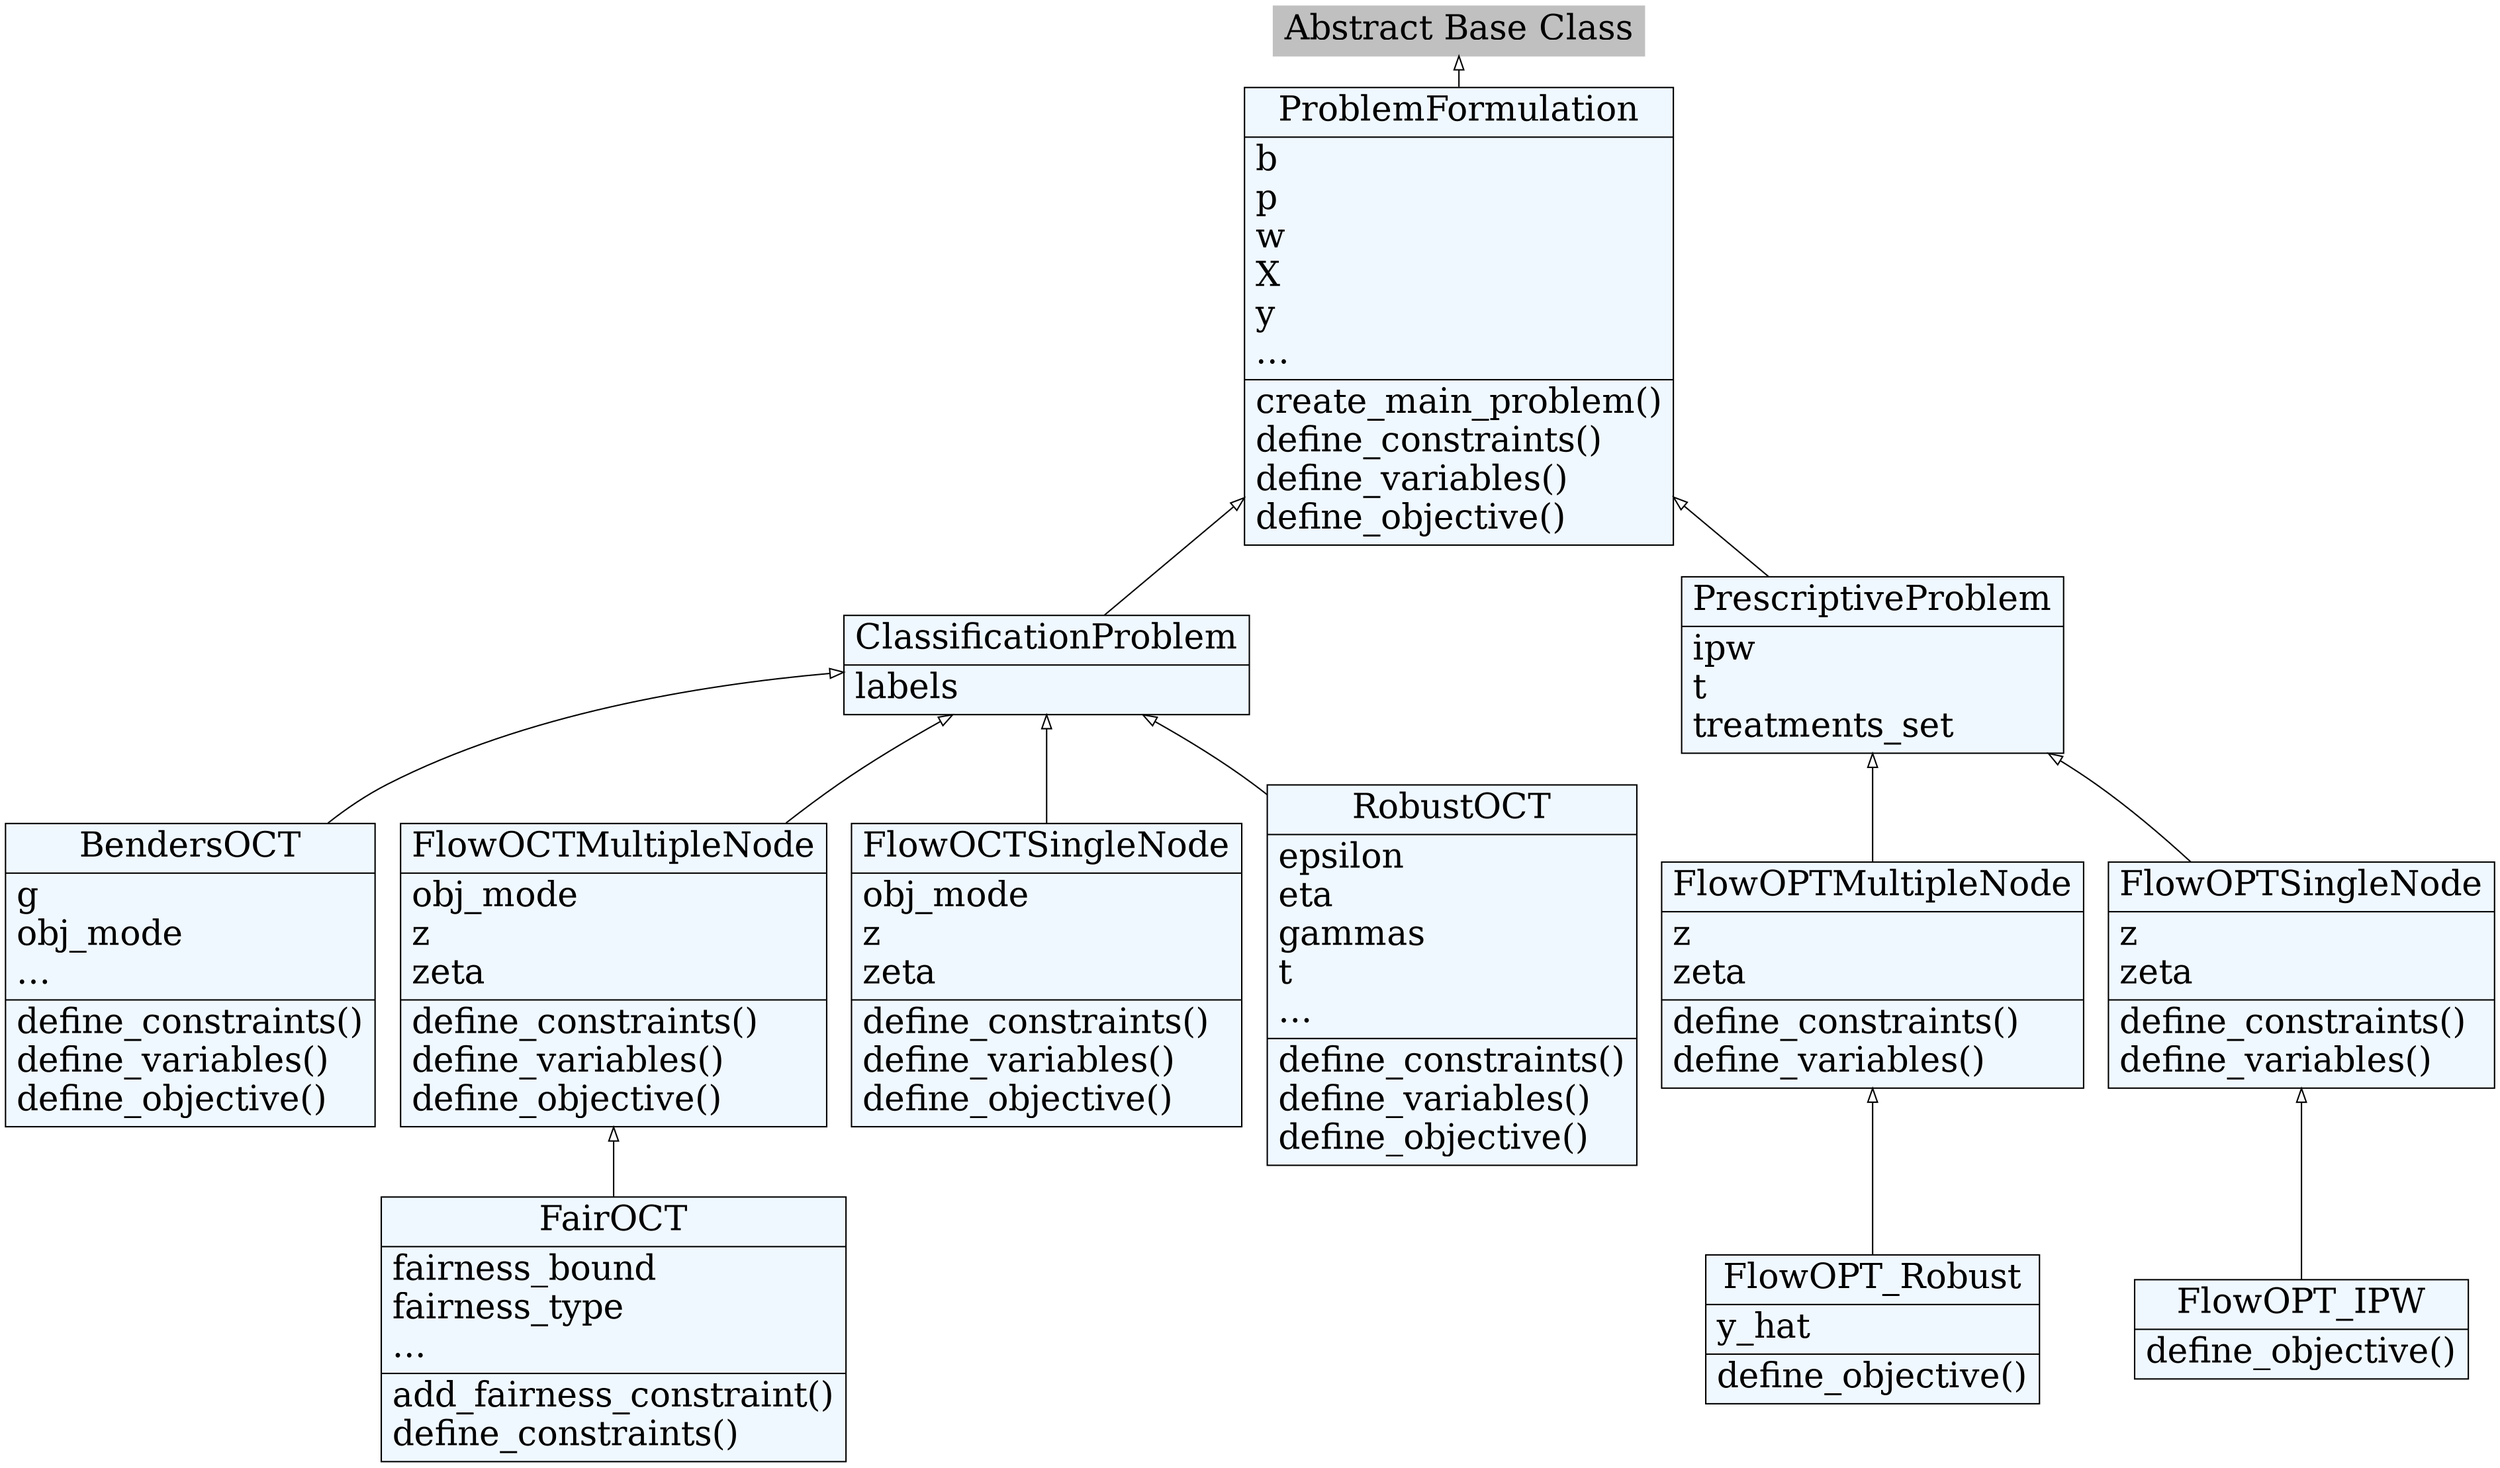 digraph "classes" {
    rankdir=BT
    charset="utf-8"
    ranksep=0.3;
    "abc.ABC" [color="grey", fontcolor="black", label="{Abstract Base Class}", shape="record", style="filled", fontsize="25"];
    
    "odtlearn.utils.problem_formulation.ProblemFormulation" [fillcolor="aliceblue", fontcolor="black", 
    label="{ProblemFormulation|b\lp\lw\lX\ly\l...\l|create_main_problem()\ldefine_constraints()\ldefine_variables()\ldefine_objective()\l}", shape="record", style="filled", fontsize="25"];
    
    
    "odtlearn.utils.classification_formulation.ClassificationProblem" [fillcolor="aliceblue", fontcolor="black",
    label="{ClassificationProblem|labels\l}", shape="record", style="filled", fontsize="25"];
    
    "odtlearn.utils.prescriptive_formulation.PrescriptiveProblem" [fillcolor="aliceblue", fontcolor="black", 
    label="{PrescriptiveProblem|ipw\lt\ltreatments_set\l}", shape="record", style="filled", fontsize="25"];
    
    "odtlearn.utils.classification_formulation.BendersOCT" [fillcolor="aliceblue", fontcolor="black",
    label="{BendersOCT|g\lobj_mode\l...\l|define_constraints()\ldefine_variables()\ldefine_objective()\l}", shape="record", style="filled, solid", fontsize="25"];
    
    "odtlearn.utils.classification_formulation.FlowOCTMultipleNode" [fillcolor="aliceblue", fontcolor="black",
    label="{FlowOCTMultipleNode|obj_mode\lz\lzeta\l|define_constraints()\ldefine_variables()\ldefine_objective()\l}", shape="record", style="filled", fontsize="25"];
    
    "odtlearn.utils.classification_formulation.FlowOCTSingleNode" [fillcolor="aliceblue", fontcolor="black", 
    label="{FlowOCTSingleNode|obj_mode\lz\lzeta\l|define_constraints()\ldefine_variables()\ldefine_objective()\l}", shape="record", style="filled", fontsize="25"];
    
    "odtlearn.utils.classification_formulation.RobustOCT" [fillcolor="aliceblue", fontcolor="black", 
    label="{RobustOCT|epsilon\leta\lgammas\lt\l...\l|define_constraints()\ldefine_variables()\ldefine_objective()\l}", shape="record", style="filled", fontsize="25"];
    
    "odtlearn.utils.prescriptive_formulation.FlowOPTMultipleNode" [fillcolor="aliceblue", fontcolor="black", 
    label="{FlowOPTMultipleNode|z\lzeta\l|define_constraints()\ldefine_variables()\l}", shape="record", style="filled", fontsize="25"];
    
    "odtlearn.utils.prescriptive_formulation.FlowOPTSingleNode" [fillcolor="aliceblue", fontcolor="black",
    label="{FlowOPTSingleNode|z\lzeta\l|define_constraints()\ldefine_variables()\l}", shape="record", style="filled", fontsize="25"];
     
    
    "odtlearn.utils.classification_formulation.FairOCT" [fillcolor="aliceblue", fontcolor="black",
    label="{FairOCT|fairness_bound\lfairness_type\l...\l|add_fairness_constraint()\ldefine_constraints()\l}", shape="record", style="filled", fontsize="25"];
    
    // "odtlearn.utils.classification_formulation.FlowOCT" [fillcolor="aliceblue", fontcolor="black", 
    // label="{FlowOCT|obj_mode\l|define_objective()\l}", shape="record", style="filled", fontsize="25"];
    
    
    "odtlearn.utils.prescriptive_formulation.FlowOPT_IPW" [fillcolor="aliceblue", fontcolor="black", 
    label="{FlowOPT_IPW|define_objective()\l}", shape="record", style="filled", fontsize="25"];
    
    "odtlearn.utils.prescriptive_formulation.FlowOPT_Robust" [fillcolor="aliceblue", fontcolor="black", 
    label="{FlowOPT_Robust|y_hat\l|define_objective()\l}", shape="record", style="filled", fontsize="25"];
    
    
    "odtlearn.utils.classification_formulation.BendersOCT" -> "odtlearn.utils.classification_formulation.ClassificationProblem" [arrowhead="empty", arrowtail="none"];
    "odtlearn.utils.classification_formulation.ClassificationProblem" -> "odtlearn.utils.problem_formulation.ProblemFormulation" [arrowhead="empty", arrowtail="none"];
    "odtlearn.utils.classification_formulation.FairOCT" -> "odtlearn.utils.classification_formulation.FlowOCTMultipleNode" [arrowhead="empty", arrowtail="none"];
    // "odtlearn.utils.classification_formulation.FlowOCT" -> "odtlearn.utils.classification_formulation.FlowOCTSingleNode" [arrowhead="empty", arrowtail="none"];
    "odtlearn.utils.classification_formulation.FlowOCTMultipleNode" -> "odtlearn.utils.classification_formulation.ClassificationProblem" [arrowhead="empty", arrowtail="none"];
    "odtlearn.utils.classification_formulation.FlowOCTSingleNode" -> "odtlearn.utils.classification_formulation.ClassificationProblem" [arrowhead="empty", arrowtail="none"];
    "odtlearn.utils.classification_formulation.RobustOCT" -> "odtlearn.utils.classification_formulation.ClassificationProblem" [arrowhead="empty", arrowtail="none"];
    "odtlearn.utils.prescriptive_formulation.FlowOPTMultipleNode" -> "odtlearn.utils.prescriptive_formulation.PrescriptiveProblem" [arrowhead="empty", arrowtail="none"];
    "odtlearn.utils.prescriptive_formulation.FlowOPTSingleNode" -> "odtlearn.utils.prescriptive_formulation.PrescriptiveProblem" [arrowhead="empty", arrowtail="none"];
    "odtlearn.utils.prescriptive_formulation.FlowOPT_IPW" -> "odtlearn.utils.prescriptive_formulation.FlowOPTSingleNode" [arrowhead="empty", arrowtail="none"];
    "odtlearn.utils.prescriptive_formulation.FlowOPT_Robust" -> "odtlearn.utils.prescriptive_formulation.FlowOPTMultipleNode" [arrowhead="empty", arrowtail="none"];
    "odtlearn.utils.prescriptive_formulation.PrescriptiveProblem" -> "odtlearn.utils.problem_formulation.ProblemFormulation" [arrowhead="empty", arrowtail="none"];
    "odtlearn.utils.problem_formulation.ProblemFormulation" -> "abc.ABC" [arrowhead="empty", arrowtail="none"];
    }
    